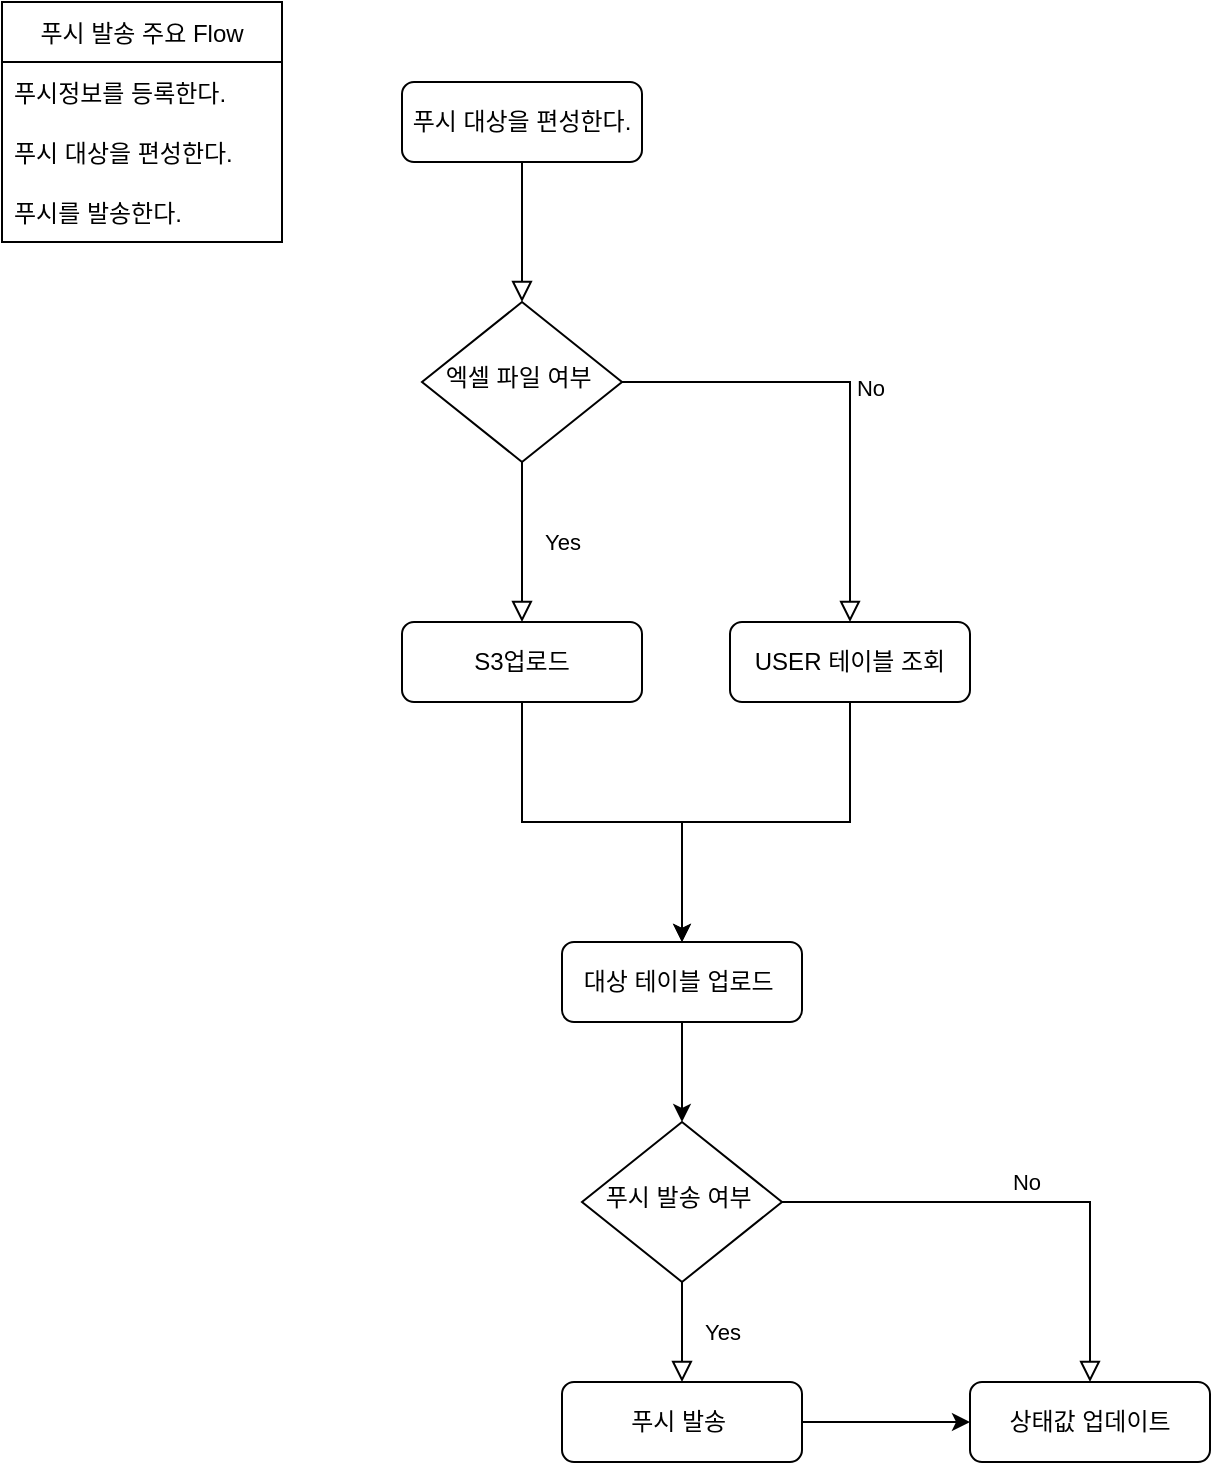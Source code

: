 <mxfile version="20.4.0" type="github">
  <diagram id="C5RBs43oDa-KdzZeNtuy" name="Page-1">
    <mxGraphModel dx="2066" dy="1154" grid="1" gridSize="10" guides="1" tooltips="1" connect="1" arrows="1" fold="1" page="1" pageScale="1" pageWidth="827" pageHeight="1169" math="0" shadow="0">
      <root>
        <mxCell id="WIyWlLk6GJQsqaUBKTNV-0" />
        <mxCell id="WIyWlLk6GJQsqaUBKTNV-1" parent="WIyWlLk6GJQsqaUBKTNV-0" />
        <mxCell id="WIyWlLk6GJQsqaUBKTNV-2" value="" style="rounded=0;html=1;jettySize=auto;orthogonalLoop=1;fontSize=11;endArrow=block;endFill=0;endSize=8;strokeWidth=1;shadow=0;labelBackgroundColor=none;edgeStyle=orthogonalEdgeStyle;" parent="WIyWlLk6GJQsqaUBKTNV-1" source="WIyWlLk6GJQsqaUBKTNV-3" target="WIyWlLk6GJQsqaUBKTNV-6" edge="1">
          <mxGeometry relative="1" as="geometry" />
        </mxCell>
        <mxCell id="WIyWlLk6GJQsqaUBKTNV-3" value="푸시 대상을 편성한다." style="rounded=1;whiteSpace=wrap;html=1;fontSize=12;glass=0;strokeWidth=1;shadow=0;" parent="WIyWlLk6GJQsqaUBKTNV-1" vertex="1">
          <mxGeometry x="240" y="90" width="120" height="40" as="geometry" />
        </mxCell>
        <mxCell id="WIyWlLk6GJQsqaUBKTNV-4" value="Yes" style="rounded=0;html=1;jettySize=auto;orthogonalLoop=1;fontSize=11;endArrow=block;endFill=0;endSize=8;strokeWidth=1;shadow=0;labelBackgroundColor=none;edgeStyle=orthogonalEdgeStyle;entryX=0.5;entryY=0;entryDx=0;entryDy=0;" parent="WIyWlLk6GJQsqaUBKTNV-1" source="WIyWlLk6GJQsqaUBKTNV-6" target="k4WWDFMjl-bNRkpUMFNz-20" edge="1">
          <mxGeometry y="20" relative="1" as="geometry">
            <mxPoint as="offset" />
            <mxPoint x="300" y="550" as="targetPoint" />
          </mxGeometry>
        </mxCell>
        <mxCell id="WIyWlLk6GJQsqaUBKTNV-5" value="No" style="edgeStyle=orthogonalEdgeStyle;rounded=0;html=1;jettySize=auto;orthogonalLoop=1;fontSize=11;endArrow=block;endFill=0;endSize=8;strokeWidth=1;shadow=0;labelBackgroundColor=none;" parent="WIyWlLk6GJQsqaUBKTNV-1" source="WIyWlLk6GJQsqaUBKTNV-6" target="WIyWlLk6GJQsqaUBKTNV-7" edge="1">
          <mxGeometry y="10" relative="1" as="geometry">
            <mxPoint as="offset" />
          </mxGeometry>
        </mxCell>
        <mxCell id="WIyWlLk6GJQsqaUBKTNV-6" value="엑셀 파일 여부&amp;nbsp;" style="rhombus;whiteSpace=wrap;html=1;shadow=0;fontFamily=Helvetica;fontSize=12;align=center;strokeWidth=1;spacing=6;spacingTop=-4;" parent="WIyWlLk6GJQsqaUBKTNV-1" vertex="1">
          <mxGeometry x="250" y="200" width="100" height="80" as="geometry" />
        </mxCell>
        <mxCell id="k4WWDFMjl-bNRkpUMFNz-23" value="" style="edgeStyle=orthogonalEdgeStyle;rounded=0;orthogonalLoop=1;jettySize=auto;html=1;" edge="1" parent="WIyWlLk6GJQsqaUBKTNV-1" source="WIyWlLk6GJQsqaUBKTNV-7" target="k4WWDFMjl-bNRkpUMFNz-21">
          <mxGeometry relative="1" as="geometry" />
        </mxCell>
        <mxCell id="WIyWlLk6GJQsqaUBKTNV-7" value="USER 테이블 조회" style="rounded=1;whiteSpace=wrap;html=1;fontSize=12;glass=0;strokeWidth=1;shadow=0;" parent="WIyWlLk6GJQsqaUBKTNV-1" vertex="1">
          <mxGeometry x="404" y="360" width="120" height="40" as="geometry" />
        </mxCell>
        <mxCell id="k4WWDFMjl-bNRkpUMFNz-3" value="푸시 발송 주요 Flow" style="swimlane;fontStyle=0;childLayout=stackLayout;horizontal=1;startSize=30;horizontalStack=0;resizeParent=1;resizeParentMax=0;resizeLast=0;collapsible=1;marginBottom=0;" vertex="1" parent="WIyWlLk6GJQsqaUBKTNV-1">
          <mxGeometry x="40" y="50" width="140" height="120" as="geometry" />
        </mxCell>
        <mxCell id="k4WWDFMjl-bNRkpUMFNz-4" value="푸시정보를 등록한다." style="text;strokeColor=none;fillColor=none;align=left;verticalAlign=middle;spacingLeft=4;spacingRight=4;overflow=hidden;points=[[0,0.5],[1,0.5]];portConstraint=eastwest;rotatable=0;" vertex="1" parent="k4WWDFMjl-bNRkpUMFNz-3">
          <mxGeometry y="30" width="140" height="30" as="geometry" />
        </mxCell>
        <mxCell id="k4WWDFMjl-bNRkpUMFNz-5" value="푸시 대상을 편성한다." style="text;strokeColor=none;fillColor=none;align=left;verticalAlign=middle;spacingLeft=4;spacingRight=4;overflow=hidden;points=[[0,0.5],[1,0.5]];portConstraint=eastwest;rotatable=0;" vertex="1" parent="k4WWDFMjl-bNRkpUMFNz-3">
          <mxGeometry y="60" width="140" height="30" as="geometry" />
        </mxCell>
        <mxCell id="k4WWDFMjl-bNRkpUMFNz-6" value="푸시를 발송한다." style="text;strokeColor=none;fillColor=none;align=left;verticalAlign=middle;spacingLeft=4;spacingRight=4;overflow=hidden;points=[[0,0.5],[1,0.5]];portConstraint=eastwest;rotatable=0;" vertex="1" parent="k4WWDFMjl-bNRkpUMFNz-3">
          <mxGeometry y="90" width="140" height="30" as="geometry" />
        </mxCell>
        <mxCell id="k4WWDFMjl-bNRkpUMFNz-22" value="" style="edgeStyle=orthogonalEdgeStyle;rounded=0;orthogonalLoop=1;jettySize=auto;html=1;" edge="1" parent="WIyWlLk6GJQsqaUBKTNV-1" source="k4WWDFMjl-bNRkpUMFNz-20" target="k4WWDFMjl-bNRkpUMFNz-21">
          <mxGeometry relative="1" as="geometry" />
        </mxCell>
        <mxCell id="k4WWDFMjl-bNRkpUMFNz-20" value="S3업로드" style="rounded=1;whiteSpace=wrap;html=1;fontSize=12;glass=0;strokeWidth=1;shadow=0;" vertex="1" parent="WIyWlLk6GJQsqaUBKTNV-1">
          <mxGeometry x="240" y="360" width="120" height="40" as="geometry" />
        </mxCell>
        <mxCell id="k4WWDFMjl-bNRkpUMFNz-27" style="edgeStyle=orthogonalEdgeStyle;rounded=0;orthogonalLoop=1;jettySize=auto;html=1;" edge="1" parent="WIyWlLk6GJQsqaUBKTNV-1" source="k4WWDFMjl-bNRkpUMFNz-21" target="k4WWDFMjl-bNRkpUMFNz-26">
          <mxGeometry relative="1" as="geometry" />
        </mxCell>
        <mxCell id="k4WWDFMjl-bNRkpUMFNz-21" value="대상 테이블 업로드&amp;nbsp;" style="rounded=1;whiteSpace=wrap;html=1;fontSize=12;glass=0;strokeWidth=1;shadow=0;" vertex="1" parent="WIyWlLk6GJQsqaUBKTNV-1">
          <mxGeometry x="320" y="520" width="120" height="40" as="geometry" />
        </mxCell>
        <mxCell id="k4WWDFMjl-bNRkpUMFNz-26" value="푸시 발송 여부&amp;nbsp;" style="rhombus;whiteSpace=wrap;html=1;shadow=0;fontFamily=Helvetica;fontSize=12;align=center;strokeWidth=1;spacing=6;spacingTop=-4;" vertex="1" parent="WIyWlLk6GJQsqaUBKTNV-1">
          <mxGeometry x="330" y="610" width="100" height="80" as="geometry" />
        </mxCell>
        <mxCell id="k4WWDFMjl-bNRkpUMFNz-28" value="No" style="edgeStyle=orthogonalEdgeStyle;rounded=0;html=1;jettySize=auto;orthogonalLoop=1;fontSize=11;endArrow=block;endFill=0;endSize=8;strokeWidth=1;shadow=0;labelBackgroundColor=none;exitX=1;exitY=0.5;exitDx=0;exitDy=0;entryX=0.5;entryY=0;entryDx=0;entryDy=0;" edge="1" parent="WIyWlLk6GJQsqaUBKTNV-1" source="k4WWDFMjl-bNRkpUMFNz-26" target="k4WWDFMjl-bNRkpUMFNz-30">
          <mxGeometry y="10" relative="1" as="geometry">
            <mxPoint as="offset" />
            <mxPoint x="524" y="720" as="sourcePoint" />
            <mxPoint x="638" y="950" as="targetPoint" />
          </mxGeometry>
        </mxCell>
        <mxCell id="k4WWDFMjl-bNRkpUMFNz-29" value="Yes" style="rounded=0;html=1;jettySize=auto;orthogonalLoop=1;fontSize=11;endArrow=block;endFill=0;endSize=8;strokeWidth=1;shadow=0;labelBackgroundColor=none;edgeStyle=orthogonalEdgeStyle;" edge="1" parent="WIyWlLk6GJQsqaUBKTNV-1" source="k4WWDFMjl-bNRkpUMFNz-26" target="k4WWDFMjl-bNRkpUMFNz-32">
          <mxGeometry y="20" relative="1" as="geometry">
            <mxPoint as="offset" />
            <mxPoint x="379.5" y="830" as="sourcePoint" />
            <mxPoint x="379.5" y="1020" as="targetPoint" />
            <Array as="points" />
          </mxGeometry>
        </mxCell>
        <mxCell id="k4WWDFMjl-bNRkpUMFNz-30" value="상태값 업데이트" style="rounded=1;whiteSpace=wrap;html=1;fontSize=12;glass=0;strokeWidth=1;shadow=0;" vertex="1" parent="WIyWlLk6GJQsqaUBKTNV-1">
          <mxGeometry x="524" y="740" width="120" height="40" as="geometry" />
        </mxCell>
        <mxCell id="k4WWDFMjl-bNRkpUMFNz-33" style="edgeStyle=orthogonalEdgeStyle;rounded=0;orthogonalLoop=1;jettySize=auto;html=1;entryX=0;entryY=0.5;entryDx=0;entryDy=0;" edge="1" parent="WIyWlLk6GJQsqaUBKTNV-1" source="k4WWDFMjl-bNRkpUMFNz-32" target="k4WWDFMjl-bNRkpUMFNz-30">
          <mxGeometry relative="1" as="geometry" />
        </mxCell>
        <mxCell id="k4WWDFMjl-bNRkpUMFNz-32" value="푸시 발송&amp;nbsp;" style="rounded=1;whiteSpace=wrap;html=1;fontSize=12;glass=0;strokeWidth=1;shadow=0;" vertex="1" parent="WIyWlLk6GJQsqaUBKTNV-1">
          <mxGeometry x="320" y="740" width="120" height="40" as="geometry" />
        </mxCell>
      </root>
    </mxGraphModel>
  </diagram>
</mxfile>
